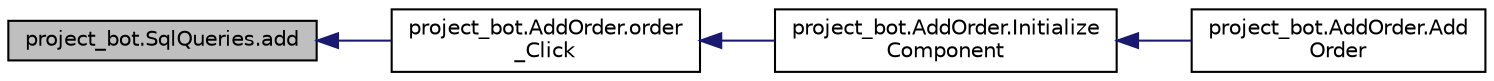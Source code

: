 digraph "project_bot.SqlQueries.add"
{
  edge [fontname="Helvetica",fontsize="10",labelfontname="Helvetica",labelfontsize="10"];
  node [fontname="Helvetica",fontsize="10",shape=record];
  rankdir="LR";
  Node1 [label="project_bot.SqlQueries.add",height=0.2,width=0.4,color="black", fillcolor="grey75", style="filled", fontcolor="black"];
  Node1 -> Node2 [dir="back",color="midnightblue",fontsize="10",style="solid",fontname="Helvetica"];
  Node2 [label="project_bot.AddOrder.order\l_Click",height=0.2,width=0.4,color="black", fillcolor="white", style="filled",URL="$classproject__bot_1_1_add_order.html#a4632021406842a0822c18a161c117faa"];
  Node2 -> Node3 [dir="back",color="midnightblue",fontsize="10",style="solid",fontname="Helvetica"];
  Node3 [label="project_bot.AddOrder.Initialize\lComponent",height=0.2,width=0.4,color="black", fillcolor="white", style="filled",URL="$classproject__bot_1_1_add_order.html#a7e3d4f70086017c86773a3ae31bfb61f",tooltip="Required method for Designer support - do not modify the contents of this method with the code editor..."];
  Node3 -> Node4 [dir="back",color="midnightblue",fontsize="10",style="solid",fontname="Helvetica"];
  Node4 [label="project_bot.AddOrder.Add\lOrder",height=0.2,width=0.4,color="black", fillcolor="white", style="filled",URL="$classproject__bot_1_1_add_order.html#a70759d62195c7b92d5680be53ca76937"];
}
